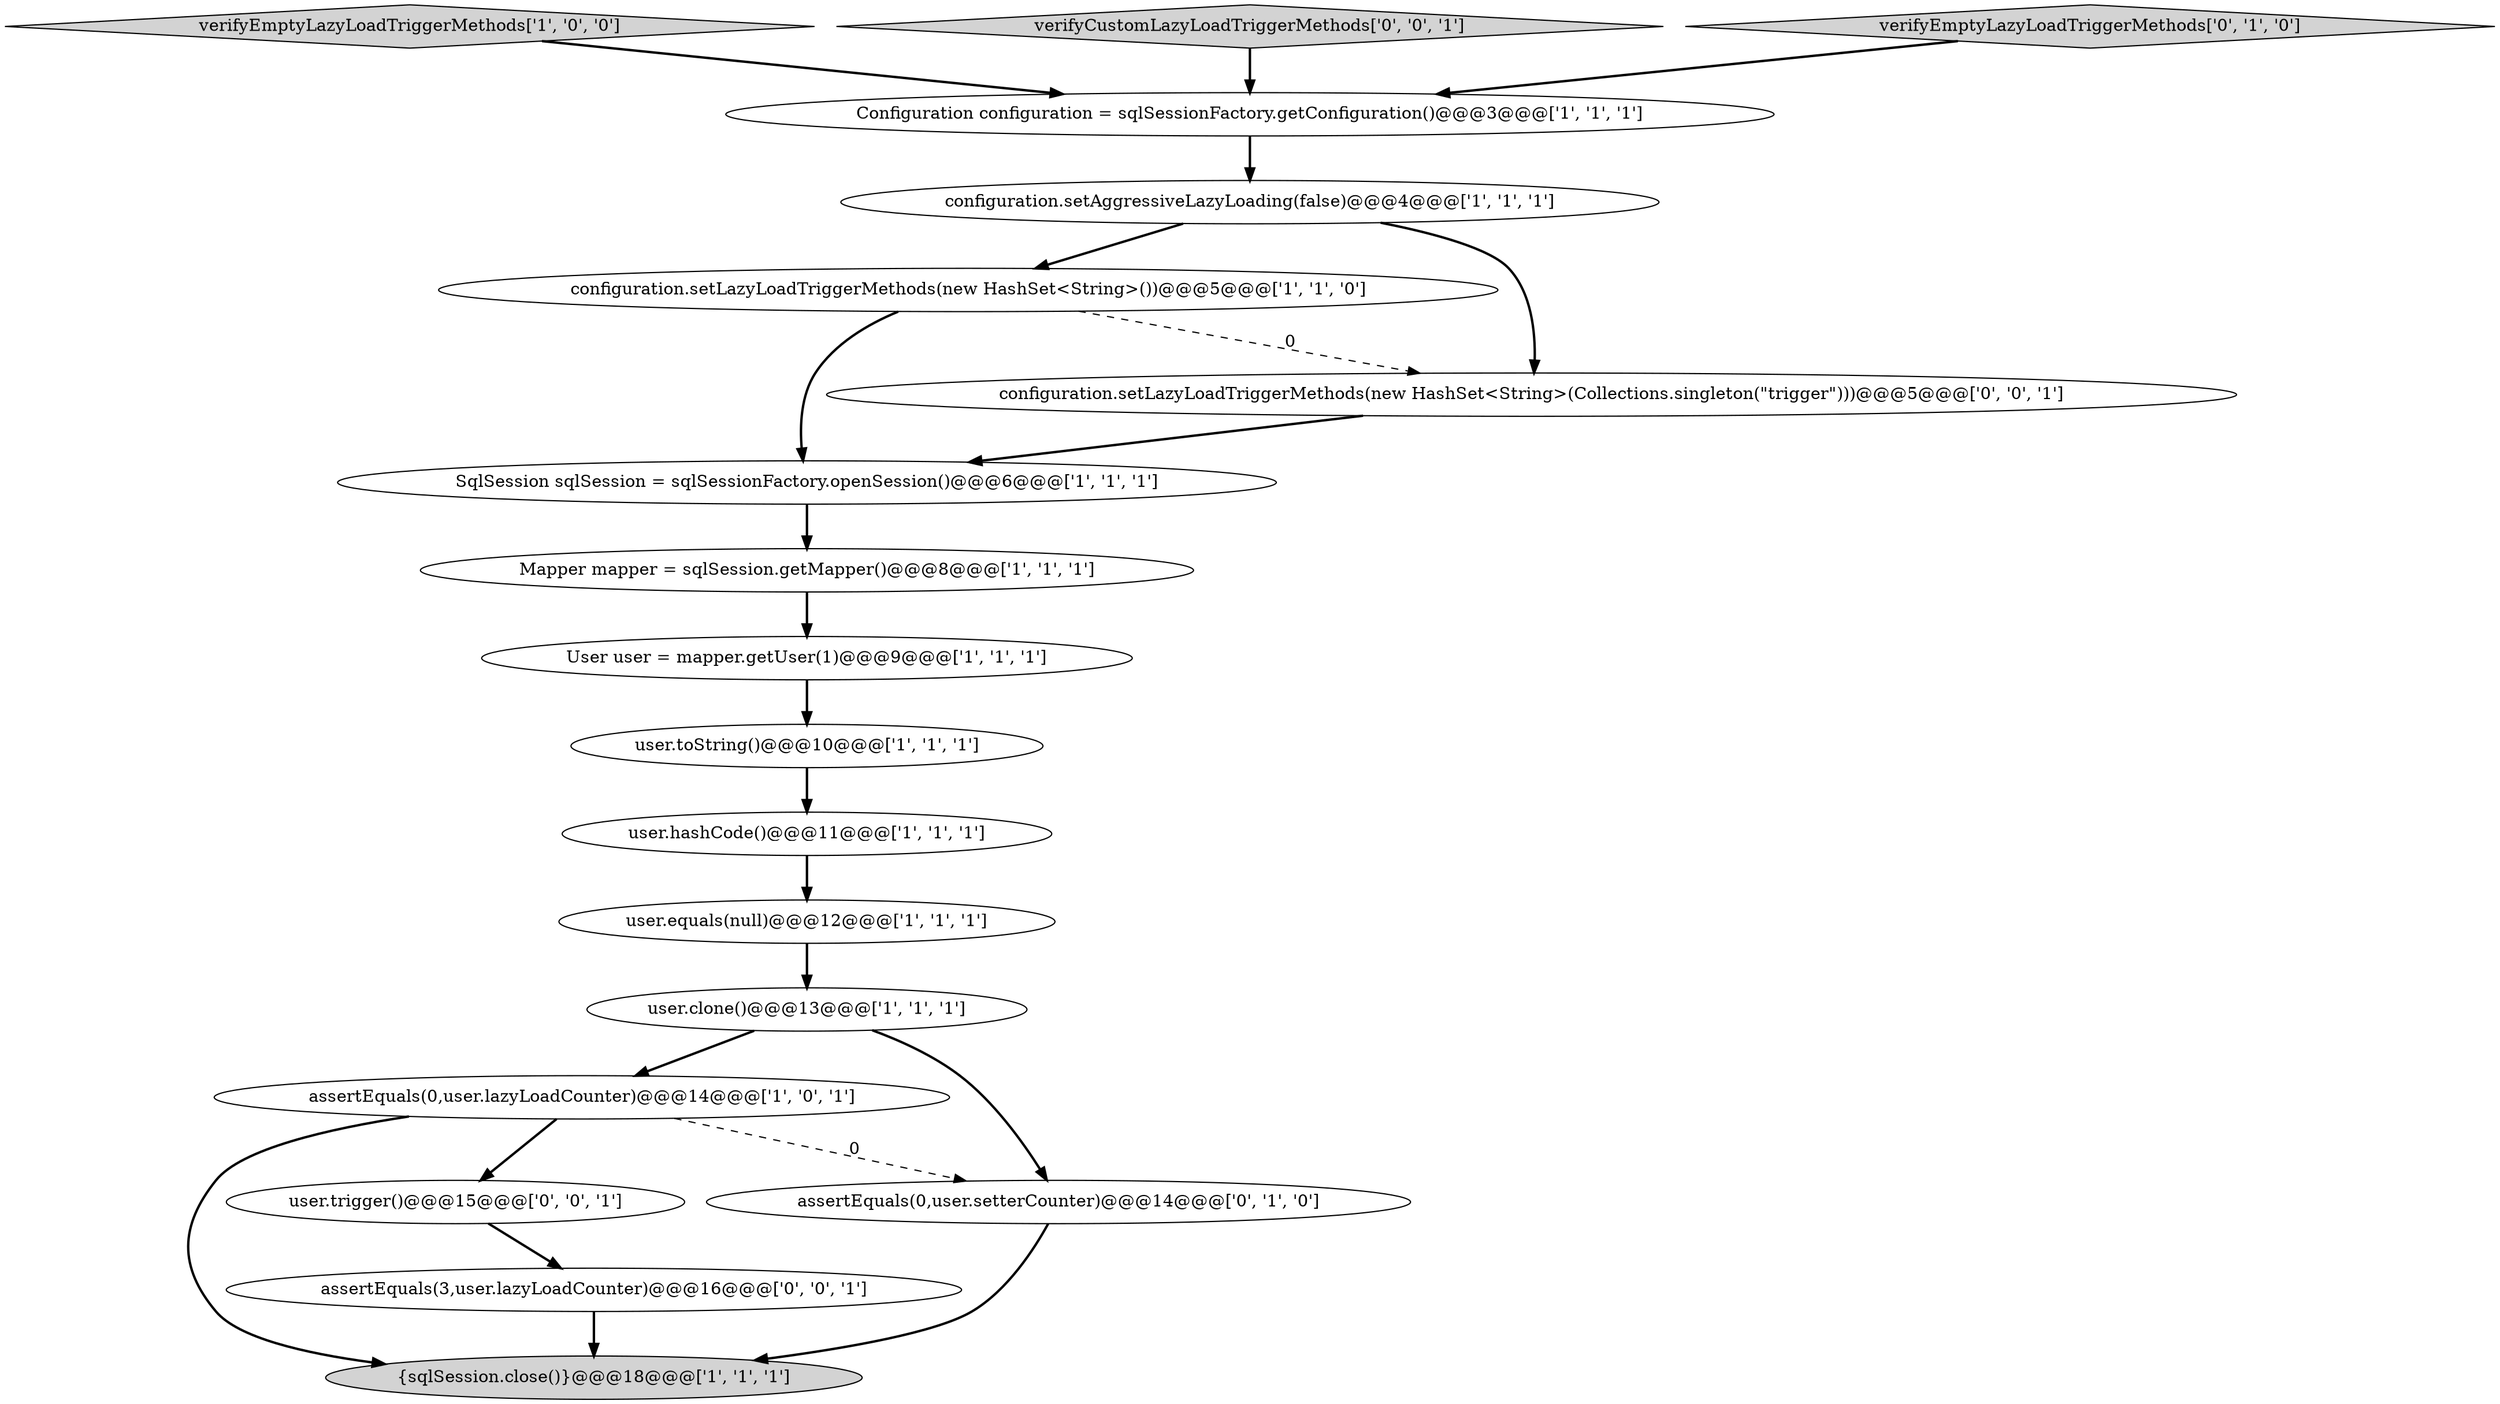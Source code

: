 digraph {
5 [style = filled, label = "{sqlSession.close()}@@@18@@@['1', '1', '1']", fillcolor = lightgray, shape = ellipse image = "AAA0AAABBB1BBB"];
11 [style = filled, label = "User user = mapper.getUser(1)@@@9@@@['1', '1', '1']", fillcolor = white, shape = ellipse image = "AAA0AAABBB1BBB"];
0 [style = filled, label = "user.hashCode()@@@11@@@['1', '1', '1']", fillcolor = white, shape = ellipse image = "AAA0AAABBB1BBB"];
17 [style = filled, label = "assertEquals(3,user.lazyLoadCounter)@@@16@@@['0', '0', '1']", fillcolor = white, shape = ellipse image = "AAA0AAABBB3BBB"];
1 [style = filled, label = "verifyEmptyLazyLoadTriggerMethods['1', '0', '0']", fillcolor = lightgray, shape = diamond image = "AAA0AAABBB1BBB"];
12 [style = filled, label = "user.equals(null)@@@12@@@['1', '1', '1']", fillcolor = white, shape = ellipse image = "AAA0AAABBB1BBB"];
2 [style = filled, label = "Mapper mapper = sqlSession.getMapper()@@@8@@@['1', '1', '1']", fillcolor = white, shape = ellipse image = "AAA0AAABBB1BBB"];
16 [style = filled, label = "verifyCustomLazyLoadTriggerMethods['0', '0', '1']", fillcolor = lightgray, shape = diamond image = "AAA0AAABBB3BBB"];
7 [style = filled, label = "user.toString()@@@10@@@['1', '1', '1']", fillcolor = white, shape = ellipse image = "AAA0AAABBB1BBB"];
10 [style = filled, label = "SqlSession sqlSession = sqlSessionFactory.openSession()@@@6@@@['1', '1', '1']", fillcolor = white, shape = ellipse image = "AAA0AAABBB1BBB"];
15 [style = filled, label = "user.trigger()@@@15@@@['0', '0', '1']", fillcolor = white, shape = ellipse image = "AAA0AAABBB3BBB"];
8 [style = filled, label = "assertEquals(0,user.lazyLoadCounter)@@@14@@@['1', '0', '1']", fillcolor = white, shape = ellipse image = "AAA0AAABBB1BBB"];
3 [style = filled, label = "configuration.setLazyLoadTriggerMethods(new HashSet<String>())@@@5@@@['1', '1', '0']", fillcolor = white, shape = ellipse image = "AAA0AAABBB1BBB"];
4 [style = filled, label = "Configuration configuration = sqlSessionFactory.getConfiguration()@@@3@@@['1', '1', '1']", fillcolor = white, shape = ellipse image = "AAA0AAABBB1BBB"];
14 [style = filled, label = "assertEquals(0,user.setterCounter)@@@14@@@['0', '1', '0']", fillcolor = white, shape = ellipse image = "AAA1AAABBB2BBB"];
18 [style = filled, label = "configuration.setLazyLoadTriggerMethods(new HashSet<String>(Collections.singleton(\"trigger\")))@@@5@@@['0', '0', '1']", fillcolor = white, shape = ellipse image = "AAA0AAABBB3BBB"];
9 [style = filled, label = "configuration.setAggressiveLazyLoading(false)@@@4@@@['1', '1', '1']", fillcolor = white, shape = ellipse image = "AAA0AAABBB1BBB"];
13 [style = filled, label = "verifyEmptyLazyLoadTriggerMethods['0', '1', '0']", fillcolor = lightgray, shape = diamond image = "AAA0AAABBB2BBB"];
6 [style = filled, label = "user.clone()@@@13@@@['1', '1', '1']", fillcolor = white, shape = ellipse image = "AAA0AAABBB1BBB"];
9->18 [style = bold, label=""];
14->5 [style = bold, label=""];
3->10 [style = bold, label=""];
8->14 [style = dashed, label="0"];
10->2 [style = bold, label=""];
13->4 [style = bold, label=""];
8->5 [style = bold, label=""];
16->4 [style = bold, label=""];
2->11 [style = bold, label=""];
9->3 [style = bold, label=""];
6->8 [style = bold, label=""];
11->7 [style = bold, label=""];
6->14 [style = bold, label=""];
0->12 [style = bold, label=""];
4->9 [style = bold, label=""];
18->10 [style = bold, label=""];
7->0 [style = bold, label=""];
1->4 [style = bold, label=""];
3->18 [style = dashed, label="0"];
17->5 [style = bold, label=""];
8->15 [style = bold, label=""];
12->6 [style = bold, label=""];
15->17 [style = bold, label=""];
}
